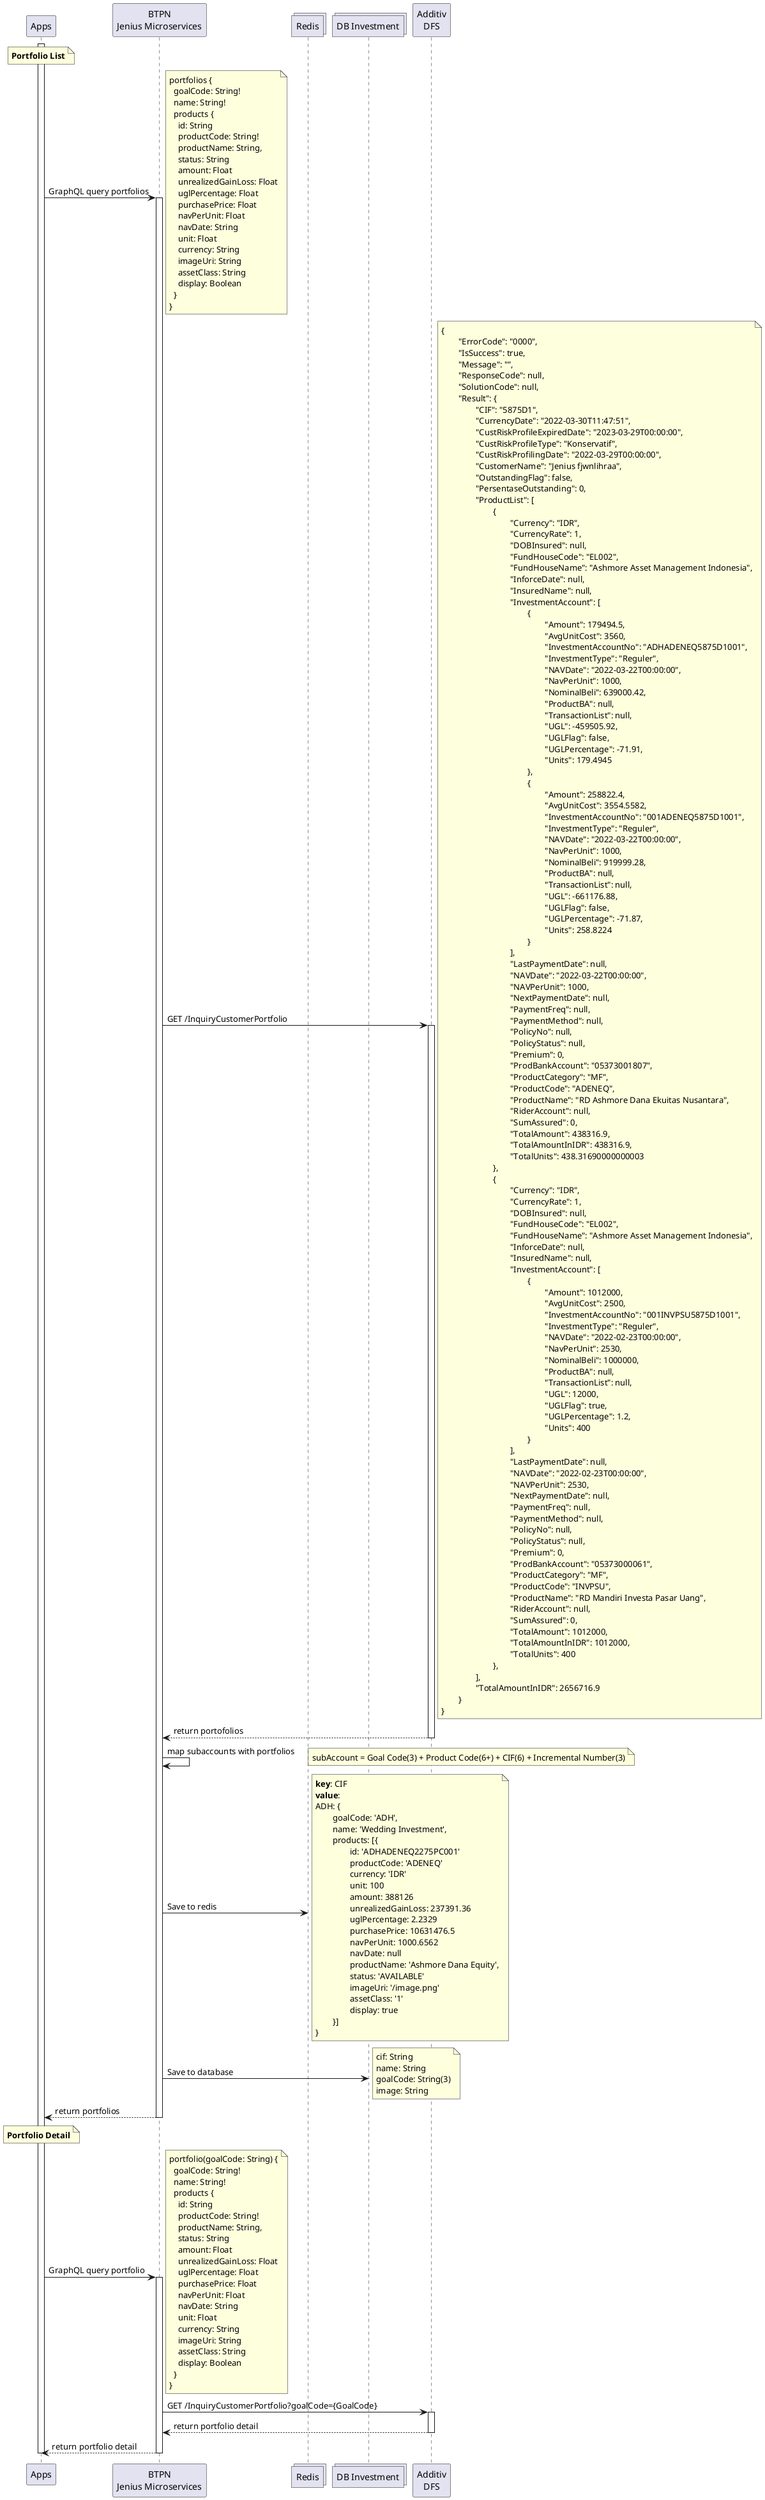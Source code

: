 @startuml portfolios
participant "Apps" as app
participant "BTPN\nJenius Microservices" as ms
collections "Redis" as redis
collections "DB Investment" as db
participant "Additiv\nDFS" as dfs

activate app
note over app: **Portfolio List**
app -> ms: GraphQL query portfolios
note right
portfolios {
  goalCode: String!
  name: String!
  products {
    id: String
    productCode: String!
    productName: String,
    status: String
    amount: Float
    unrealizedGainLoss: Float
    uglPercentage: Float
    purchasePrice: Float
    navPerUnit: Float
    navDate: String
    unit: Float
    currency: String
    imageUri: String
    assetClass: String
    display: Boolean
  }
}
end note
activate ms
ms -> dfs: GET /InquiryCustomerPortfolio
activate dfs
note right
{
	"ErrorCode": "0000",
	"IsSuccess": true,
	"Message": "",
	"ResponseCode": null,
	"SolutionCode": null,
	"Result": {
		"CIF": "5875D1",
		"CurrencyDate": "2022-03-30T11:47:51",
		"CustRiskProfileExpiredDate": "2023-03-29T00:00:00",
		"CustRiskProfileType": "Konservatif",
		"CustRiskProfilingDate": "2022-03-29T00:00:00",
		"CustomerName": "Jenius fjwnlihraa",
		"OutstandingFlag": false,
		"PersentaseOutstanding": 0,
		"ProductList": [
			{
				"Currency": "IDR",
				"CurrencyRate": 1,
				"DOBInsured": null,
				"FundHouseCode": "EL002",
				"FundHouseName": "Ashmore Asset Management Indonesia",
				"InforceDate": null,
				"InsuredName": null,
				"InvestmentAccount": [
					{
						"Amount": 179494.5,
						"AvgUnitCost": 3560,
						"InvestmentAccountNo": "ADHADENEQ5875D1001",
						"InvestmentType": "Reguler",
						"NAVDate": "2022-03-22T00:00:00",
						"NavPerUnit": 1000,
						"NominalBeli": 639000.42,
						"ProductBA": null,
						"TransactionList": null,
						"UGL": -459505.92,
						"UGLFlag": false,
						"UGLPercentage": -71.91,
						"Units": 179.4945
					},
					{
						"Amount": 258822.4,
						"AvgUnitCost": 3554.5582,
						"InvestmentAccountNo": "001ADENEQ5875D1001",
						"InvestmentType": "Reguler",
						"NAVDate": "2022-03-22T00:00:00",
						"NavPerUnit": 1000,
						"NominalBeli": 919999.28,
						"ProductBA": null,
						"TransactionList": null,
						"UGL": -661176.88,
						"UGLFlag": false,
						"UGLPercentage": -71.87,
						"Units": 258.8224
					}
				],
				"LastPaymentDate": null,
				"NAVDate": "2022-03-22T00:00:00",
				"NAVPerUnit": 1000,
				"NextPaymentDate": null,
				"PaymentFreq": null,
				"PaymentMethod": null,
				"PolicyNo": null,
				"PolicyStatus": null,
				"Premium": 0,
				"ProdBankAccount": "05373001807",
				"ProductCategory": "MF",
				"ProductCode": "ADENEQ",
				"ProductName": "RD Ashmore Dana Ekuitas Nusantara",
				"RiderAccount": null,
				"SumAssured": 0,
				"TotalAmount": 438316.9,
				"TotalAmountInIDR": 438316.9,
				"TotalUnits": 438.31690000000003
			},
			{
				"Currency": "IDR",
				"CurrencyRate": 1,
				"DOBInsured": null,
				"FundHouseCode": "EL002",
				"FundHouseName": "Ashmore Asset Management Indonesia",
				"InforceDate": null,
				"InsuredName": null,
				"InvestmentAccount": [
					{
						"Amount": 1012000,
						"AvgUnitCost": 2500,
						"InvestmentAccountNo": "001INVPSU5875D1001",
						"InvestmentType": "Reguler",
						"NAVDate": "2022-02-23T00:00:00",
						"NavPerUnit": 2530,
						"NominalBeli": 1000000,
						"ProductBA": null,
						"TransactionList": null,
						"UGL": 12000,
						"UGLFlag": true,
						"UGLPercentage": 1.2,
						"Units": 400
					}
				],
				"LastPaymentDate": null,
				"NAVDate": "2022-02-23T00:00:00",
				"NAVPerUnit": 2530,
				"NextPaymentDate": null,
				"PaymentFreq": null,
				"PaymentMethod": null,
				"PolicyNo": null,
				"PolicyStatus": null,
				"Premium": 0,
				"ProdBankAccount": "05373000061",
				"ProductCategory": "MF",
				"ProductCode": "INVPSU",
				"ProductName": "RD Mandiri Investa Pasar Uang",
				"RiderAccount": null,
				"SumAssured": 0,
				"TotalAmount": 1012000,
				"TotalAmountInIDR": 1012000,
				"TotalUnits": 400
			},
		],
		"TotalAmountInIDR": 2656716.9
	}
}
end note
dfs --> ms: return portofolios
deactivate dfs
ms -> ms: map subaccounts with portfolios
note right
subAccount = Goal Code(3) + Product Code(6+) + CIF(6) + Incremental Number(3)
end note
ms -> redis: Save to redis
note right
**key**: CIF
**value**:
ADH: {
	goalCode: 'ADH',
	name: 'Wedding Investment',
	products: [{
		id: 'ADHADENEQ2275PC001'
		productCode: 'ADENEQ'
		currency: 'IDR'
		unit: 100
		amount: 388126
		unrealizedGainLoss: 237391.36
		uglPercentage: 2.2329
		purchasePrice: 10631476.5
		navPerUnit: 1000.6562
		navDate: null
		productName: 'Ashmore Dana Equity',
		status: 'AVAILABLE'
		imageUri: '/image.png'
		assetClass: '1'
		display: true
	}]
}
end note
ms -> db: Save to database
note right
cif: String
name: String
goalCode: String(3)
image: String
end note
ms --> app: return portfolios
deactivate ms
note over app: **Portfolio Detail**
app -> ms: GraphQL query portfolio
note right
portfolio(goalCode: String) {
  goalCode: String!
  name: String!
  products {
    id: String
    productCode: String!
    productName: String,
    status: String
    amount: Float
    unrealizedGainLoss: Float
    uglPercentage: Float
    purchasePrice: Float
    navPerUnit: Float
    navDate: String
    unit: Float
    currency: String
    imageUri: String
    assetClass: String
    display: Boolean
  }
}
end note
activate ms
ms -> dfs: GET /InquiryCustomerPortfolio?goalCode={GoalCode}
activate dfs
dfs --> ms: return portfolio detail
deactivate dfs
ms --> app: return portfolio detail
deactivate ms
deactivate app

@enduml